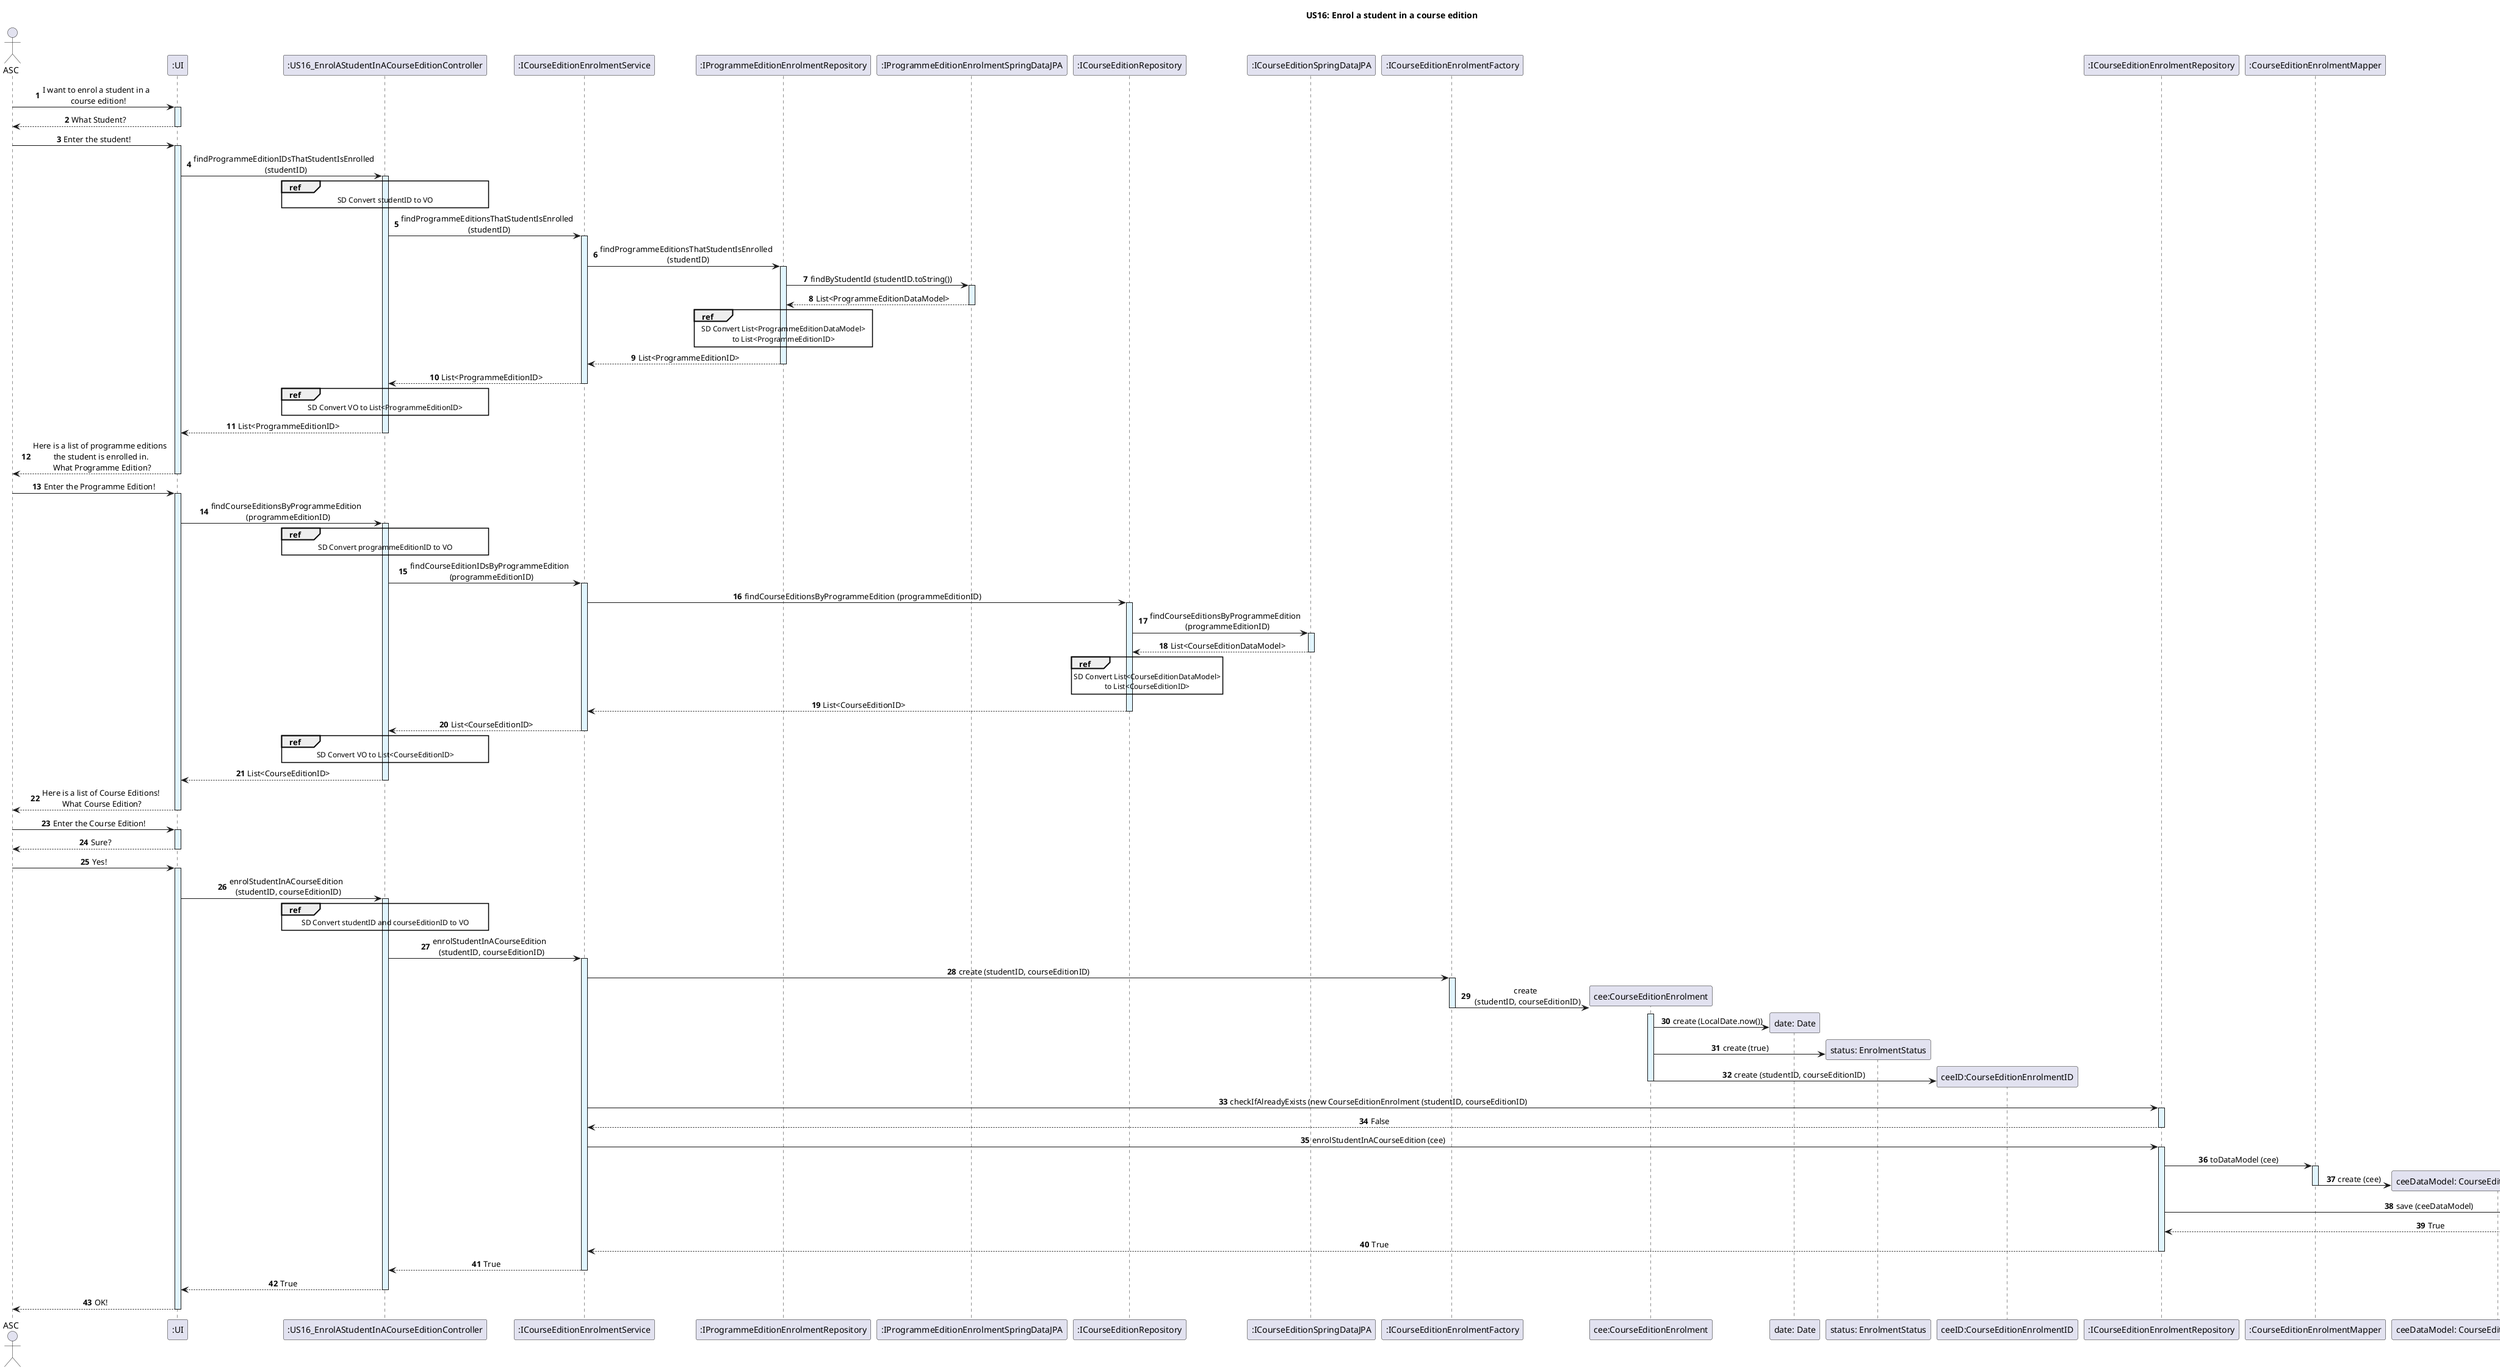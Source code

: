 @startuml
title US16: Enrol a student in a course edition
autonumber
skinparam {
  ActivityPadding 2
  ActivityMargin 2
  BoxPadding 2
}
skinparam defaultTextAlignment center

actor ASC
participant ":UI" as UI
ASC -> UI: I want to enrol a student in a \n course edition!
activate UI #E1F5FE
UI --> ASC: What Student?
deactivate UI

' findProgrammeEditionThatStudentIsEnrolled

ASC -> UI: Enter the student!
activate UI #E1F5FE
participant ":US16_EnrolAStudentInACourseEditionController" as Controller
UI -> Controller: findProgrammeEditionIDsThatStudentIsEnrolled \n (studentID)
ref over Controller
    SD Convert studentID to VO
end ref
activate Controller #E1F5FE
participant ":ICourseEditionEnrolmentService" as CourseEditionEnrolmentService
Controller -> CourseEditionEnrolmentService: findProgrammeEditionsThatStudentIsEnrolled \n (studentID)
activate CourseEditionEnrolmentService #E1F5FE
participant ":IProgrammeEditionEnrolmentRepository" as ProgrammeEditionEnrolmentRepository
CourseEditionEnrolmentService -> ProgrammeEditionEnrolmentRepository: findProgrammeEditionsThatStudentIsEnrolled \n (studentID)
activate ProgrammeEditionEnrolmentRepository #E1F5FE

participant ":IProgrammeEditionEnrolmentSpringDataJPA" as IPEESpringDataJPA
ProgrammeEditionEnrolmentRepository -> IPEESpringDataJPA: findByStudentId (studentID.toString())
activate IPEESpringDataJPA #E1F5FE
IPEESpringDataJPA --> ProgrammeEditionEnrolmentRepository: List<ProgrammeEditionDataModel>
deactivate IPEESpringDataJPA


ref over ProgrammeEditionEnrolmentRepository
    SD Convert List<ProgrammeEditionDataModel>
    to List<ProgrammeEditionID>
end ref

ProgrammeEditionEnrolmentRepository --> CourseEditionEnrolmentService: List<ProgrammeEditionID>
deactivate ProgrammeEditionEnrolmentRepository
CourseEditionEnrolmentService --> Controller: List<ProgrammeEditionID>
deactivate CourseEditionEnrolmentService
ref over Controller
    SD Convert VO to List<ProgrammeEditionID>
end ref
Controller --> UI: List<ProgrammeEditionID>
deactivate Controller
UI --> ASC: Here is a list of programme editions \n the student is enrolled in. \n What Programme Edition?
deactivate UI

' findCourseEditionByProgrammeEdition Method

ASC -> UI:Enter the Programme Edition!
activate UI #E1F5FE
UI -> Controller: findCourseEditionsByProgrammeEdition \n (programmeEditionID)
ref over Controller
    SD Convert programmeEditionID to VO
end ref
activate Controller #E1F5FE
participant ":ICourseEditionRepository" as CourseEditionRepository
Controller -> CourseEditionEnrolmentService: findCourseEditionIDsByProgrammeEdition \n (programmeEditionID)
activate CourseEditionEnrolmentService #E1F5FE
CourseEditionEnrolmentService -> CourseEditionRepository: findCourseEditionsByProgrammeEdition (programmeEditionID)
activate CourseEditionRepository #E1F5FE

participant ":ICourseEditionSpringDataJPA" as ceJPAInterface
CourseEditionRepository -> ceJPAInterface : findCourseEditionsByProgrammeEdition \n (programmeEditionID)
activate ceJPAInterface #E1F5FE
ceJPAInterface --> CourseEditionRepository : List<CourseEditionDataModel>
deactivate ceJPAInterface

ref over CourseEditionRepository
    SD Convert List<CourseEditionDataModel>
    to List<CourseEditionID>
end ref

CourseEditionRepository --> CourseEditionEnrolmentService: List<CourseEditionID>
deactivate CourseEditionRepository
CourseEditionEnrolmentService --> Controller: List<CourseEditionID>
deactivate CourseEditionEnrolmentService


ref over Controller
    SD Convert VO to List<CourseEditionID>
end ref
Controller --> UI: List<CourseEditionID>
deactivate Controller
UI --> ASC: Here is a list of Course Editions!\n What Course Edition?
deactivate UI

' enrolAStudentInACourseEdition Method

ASC -> UI: Enter the Course Edition!
activate UI #E1F5FE
UI --> ASC: Sure?
deactivate UI
ASC -> UI: Yes!
activate UI #E1F5FE

UI -> Controller: enrolStudentInACourseEdition \n (studentID, courseEditionID)
ref over Controller
    SD Convert studentID and courseEditionID to VO
end ref
activate Controller #E1F5FE

Controller -> CourseEditionEnrolmentService: enrolStudentInACourseEdition \n (studentID, courseEditionID)
activate CourseEditionEnrolmentService #E1F5FE

' course edition enrolment creation

participant ":ICourseEditionEnrolmentFactory" as CourseEditionEnrolmentFactoryInterface
CourseEditionEnrolmentService -> CourseEditionEnrolmentFactoryInterface : create (studentID, courseEditionID)
activate CourseEditionEnrolmentFactoryInterface #E1F5FE

' then factory will create course edition enrolment

create "cee:CourseEditionEnrolment"
CourseEditionEnrolmentFactoryInterface -> "cee:CourseEditionEnrolment" : create \n (studentID, courseEditionID)
activate "cee:CourseEditionEnrolment" #E1F5FE

create "date: Date"
deactivate CourseEditionEnrolmentFactoryInterface
"cee:CourseEditionEnrolment" -> "date: Date" : create (LocalDate.now())

create "status: EnrolmentStatus"
"cee:CourseEditionEnrolment" -> "status: EnrolmentStatus" : create (true)

create "ceeID:CourseEditionEnrolmentID"
"cee:CourseEditionEnrolment" -> "ceeID:CourseEditionEnrolmentID": create (studentID, courseEditionID)
deactivate "cee:CourseEditionEnrolment"

' verify if already exists

participant ":ICourseEditionEnrolmentRepository" as ICourseEditionEnrolmentRepository
CourseEditionEnrolmentService -> ICourseEditionEnrolmentRepository: checkIfAlreadyExists (new CourseEditionEnrolment (studentID, courseEditionID)
activate ICourseEditionEnrolmentRepository #E1F5FE
ICourseEditionEnrolmentRepository --> CourseEditionEnrolmentService: False
deactivate ICourseEditionEnrolmentRepository

' course edition enrolment persistence

CourseEditionEnrolmentService -> ICourseEditionEnrolmentRepository: enrolStudentInACourseEdition (cee)
activate ICourseEditionEnrolmentRepository #E1F5FE


' convert domain to dataModel
participant ":CourseEditionEnrolmentMapper" as ceeMapper
ICourseEditionEnrolmentRepository -> ceeMapper: toDataModel (cee)
activate ceeMapper #E1F5FE

create "ceeDataModel: CourseEditionEnrolmentDataModel"
ceeMapper -> "ceeDataModel: CourseEditionEnrolmentDataModel" :create (cee)
deactivate ceeMapper

' database persistence

participant ":ICourseEditionEnrolmentSpringDataJPA" as ceeJPAInterface
ICourseEditionEnrolmentRepository -> ceeJPAInterface: save (ceeDataModel)
activate ceeJPAInterface #E1F5FE

' persistence confirmation

ceeJPAInterface --> ICourseEditionEnrolmentRepository: True
deactivate ceeJPAInterface

ICourseEditionEnrolmentRepository --> CourseEditionEnrolmentService: True
deactivate ICourseEditionEnrolmentRepository
CourseEditionEnrolmentService --> Controller: True
deactivate CourseEditionEnrolmentService
Controller --> UI: True
deactivate Controller
UI --> ASC: OK!
deactivate UI

@enduml
